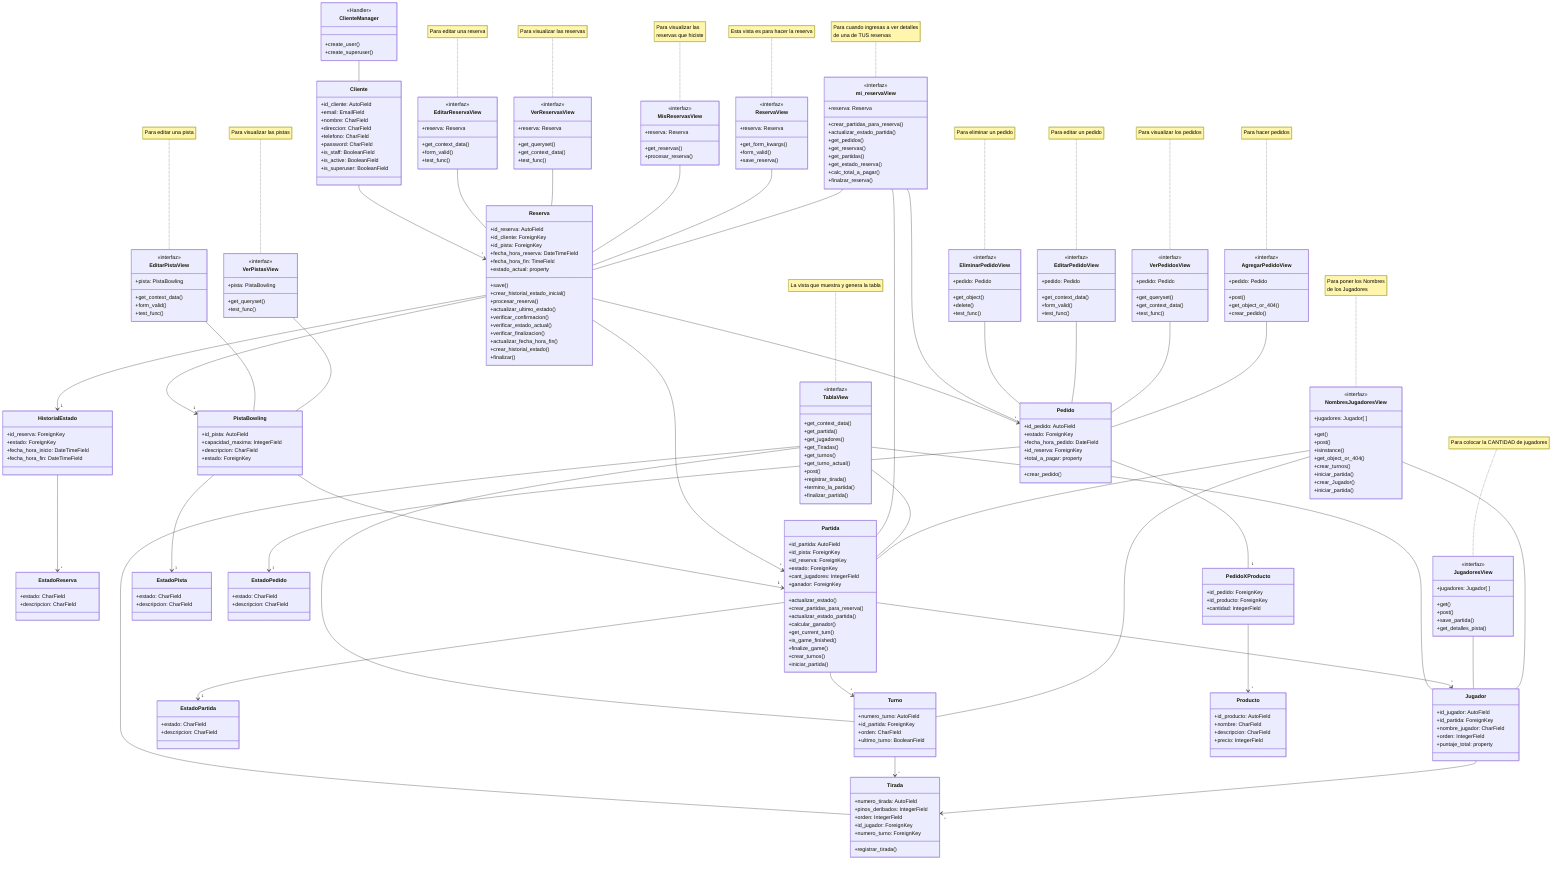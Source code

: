 classDiagram
    direction TB


    
    class ClienteManager {
    <<Handler>>
        +create_user()
        +create_superuser()
    }

     class TablaView {
        <<interfaz>>
    
    
        +get_context_data()
        +get_partida()
        +get_jugadores()
        +get_Tiradas()
        +get_turnos()
        +get_turno_actual()
        +post()
        +registrar_tirada()
        +termino_la_partida()
        +finalizar_partida()
    }


    class Cliente {
        +id_cliente: AutoField
        +email: EmailField
        +nombre: CharField
        +direccion: CharField
        +telefono: CharField
        +password: CharField
        +is_staff: BooleanField
        +is_active: BooleanField
        +is_superuser: BooleanField
        
    }


    class Pedido {
        +id_pedido: AutoField
        +estado: ForeignKey
        +fecha_hora_pedido: DateField
        +id_reserva: ForeignKey
        +total_a_pagar: property
        +crear_pedido()
    }   

    class PistaBowling {
        +id_pista: AutoField
        +capacidad_maxima: IntegerField
        +descripcion: CharField
        +estado: ForeignKey
    }

    class Reserva {
        +id_reserva: AutoField
        +id_cliente: ForeignKey
        +id_pista: ForeignKey
        +fecha_hora_reserva: DateTimeField
        +fecha_hora_fin: TimeField
        +save()
        +crear_historial_estado_inicial()
        +procesar_reserva()
        +actualizar_ultimo_estado()
        +verificar_confirmacion()
        +verificar_estado_actual()
        +verificar_finalizacion()
        +actualizar_fecha_hora_fin()
        +crear_historial_estado()
        +finalizar()
        +estado_actual: property
    }

    class HistorialEstado {
        +id_reserva: ForeignKey
        +estado: ForeignKey
        +fecha_hora_inicio: DateTimeField
        +fecha_hora_fin: DateTimeField
    }

    class EstadoReserva {
        +estado: CharField
        +descripcion: CharField
    }

    class Jugador {
        +id_jugador: AutoField
        +id_partida: ForeignKey
        +nombre_jugador: CharField
        +orden: IntegerField
        +puntaje_total: property
    }

    class Partida {
        +id_partida: AutoField
        +id_pista: ForeignKey
        +id_reserva: ForeignKey
        +estado: ForeignKey
        +cant_jugadores: IntegerField
        +ganador: ForeignKey
        +actualizar_estado()
        +crear_partidas_para_reserva()
        +actualizar_estado_partida()
        +calcular_ganador()
        +get_current_turn()
        +is_game_finished()
        +finalize_game()
        +crear_turnos()
        +iniciar_partida()
    }

    class EstadoPartida {
        +estado: CharField
        +descripcion: CharField
    }

    class Turno {
        +numero_turno: AutoField
        +id_partida: ForeignKey
        +orden: CharField
        +ultimo_turno: BooleanField
    }

    class Tirada {
        +numero_tirada: AutoField
        +pinos_deribados: IntegerField
        +orden: IntegerField
        +id_jugador: ForeignKey
        +numero_turno: ForeignKey
        +registrar_tirada()
    }

    class EstadoPista {
        +estado: CharField
        +descripcion: CharField
    }


    class EstadoPedido {
        +estado: CharField
        +descripcion: CharField
    }

    class PedidoXProducto {
        +id_pedido: ForeignKey
        +id_producto: ForeignKey
        +cantidad: IntegerField
    }

    class Producto {
        +id_producto: AutoField
        +nombre: CharField
        +descripcion: CharField
        +precio: IntegerField
    }

    

    class MisReservasView {
        <<interfaz>>

        +reserva: Reserva
        +get_reservas()
        +procesar_reserva()
    }

    class mi_reservaView {
        <<interfaz>>

        +reserva: Reserva
        +crear_partidas_para_reserva()
        +actualizar_estado_partida()
        +get_pedidos()
        +get_reservas()
        +get_partidas()
        +get_estado_reserva()
        +calc_total_a_pagar()
        +finalzar_reserva()
    }

   
    class ReservaView {
        <<interfaz>>
    
        +reserva: Reserva
        +get_form_kwargs()
        +form_valid()
        +save_reserva()
    }

    class JugadoresView {
        <<interfaz>>
    
        +jugadores: Jugador[ ]
        +get()
        +post()
        +save_partida()
        +get_detalles_pista()
    }

    class NombresJugadoresView {
        <<interfaz>>
    
        +jugadores: Jugador[ ]
        +get()
        +post()
        +isinstance()
        +get_object_or_404()
        +crear_turnos()
        +iniciar_partida()
        +crear_Jugador()
        +iniciar_partida()
    }

    class AgregarPedidoView {
        <<interfaz>>
    
        +pedido: Pedido
        +post()
        +get_object_or_404()
        +crear_pedido()
    }

    
    class VerReservasView {
        <<interfaz>>

        +reserva: Reserva
        +get_queryset()
        +get_context_data()
        +test_func()
    }

    class EditarReservaView {
        <<interfaz>>

        +reserva: Reserva
        +get_context_data()
        +form_valid()
        +test_func()
    }

    class VerPedidosView {
        <<interfaz>>

        +pedido: Pedido
        +get_queryset()
        +get_context_data()
        +test_func()
    }

    class EditarPedidoView {
        <<interfaz>>

        +pedido: Pedido
        +get_context_data()
        +form_valid()
        +test_func()
    }

    class EliminarPedidoView {
        <<interfaz>>

        +pedido: Pedido
        +get_object()
        +delete()
        +test_func()
    }

    class VerPistasView {
        <<interfaz>>

        +pista: PistaBowling
        +get_queryset()
        +test_func()
    }

    class EditarPistaView {
        <<interfaz>>

        +pista: PistaBowling
        +get_context_data()
        +form_valid()
        +test_func()
    }

    note for AgregarPedidoView "Para hacer pedidos"

    note for NombresJugadoresView "Para poner los Nombres
    de los Jugadores"

    note for JugadoresView "Para colocar la CANTIDAD de jugadores"

    note for ReservaView "Esta vista es para hacer la reserva"

    note for TablaView "La vista que muestra y genera la tabla"

    note for mi_reservaView "Para cuando ingresas a ver detalles 
    de una de TUS reservas"

    note for MisReservasView "Para visualizar las 
    reservas que hiciste"


    
    
    
    

    

    AgregarPedidoView -- Pedido
    VerPedidosView -- Pedido
    EditarPedidoView -- Pedido
    EliminarPedidoView -- Pedido
    mi_reservaView -- Pedido
    

    

    
    
    

    

    

    NombresJugadoresView -- Jugador
    NombresJugadoresView -- Turno


    JugadoresView -- Jugador


    HistorialEstado --> "*" EstadoReserva

    Pedido --> "1" EstadoPedido
    Pedido -- "1" PedidoXProducto
    PedidoXProducto  --> "*" Producto

    

    Partida --> "*" Jugador
    Partida --> "*" Turno
    Partida --> "1" EstadoPartida

    Jugador --> "*" Tirada

    Turno --> "*" Tirada

    
    TablaView -- Jugador
    TablaView -- Tirada
    TablaView -- Turno

    NombresJugadoresView -- Partida
    TablaView -- Partida
    mi_reservaView -- Partida
    Reserva --> "*" Partida

    VerPistasView -- PistaBowling
    EditarPistaView -- PistaBowling
    PistaBowling --> "1" Partida
    PistaBowling --> "1" EstadoPista
    
    
    


    Reserva --> "*" Pedido
    
    
    Reserva  --> "1" PistaBowling
    
    Reserva --> "1" HistorialEstado
    
    mi_reservaView -- Reserva
    ReservaView -- Reserva
    MisReservasView -- Reserva
    VerReservasView -- Reserva
    EditarReservaView -- Reserva

    Cliente --> "*" Reserva
    ClienteManager -- Cliente

    note for VerReservasView "Para visualizar las reservas"

    note for EditarReservaView "Para editar una reserva"

    note for VerPedidosView "Para visualizar los pedidos"

    note for EditarPedidoView "Para editar un pedido"

    note for EliminarPedidoView "Para eliminar un pedido"

    note for VerPistasView "Para visualizar las pistas"

    note for EditarPistaView "Para editar una pista"